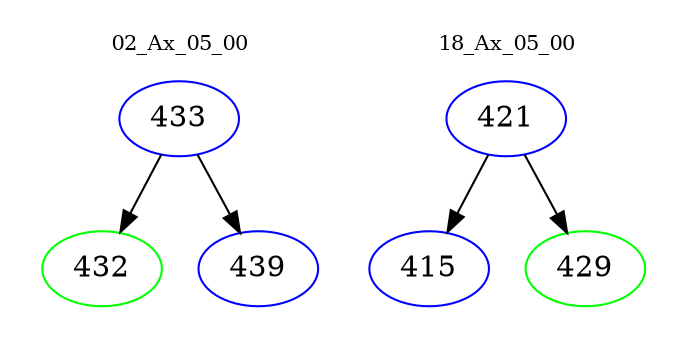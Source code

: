digraph{
subgraph cluster_0 {
color = white
label = "02_Ax_05_00";
fontsize=10;
T0_433 [label="433", color="blue"]
T0_433 -> T0_432 [color="black"]
T0_432 [label="432", color="green"]
T0_433 -> T0_439 [color="black"]
T0_439 [label="439", color="blue"]
}
subgraph cluster_1 {
color = white
label = "18_Ax_05_00";
fontsize=10;
T1_421 [label="421", color="blue"]
T1_421 -> T1_415 [color="black"]
T1_415 [label="415", color="blue"]
T1_421 -> T1_429 [color="black"]
T1_429 [label="429", color="green"]
}
}
